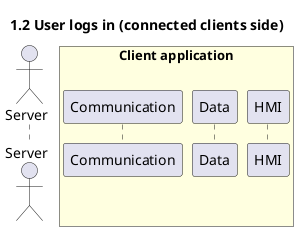 @startuml 1.2 User logs in (connected clients side)
title 1.2 User logs in (connected clients side)

actor "Server" as server
box "Client application" #LightYellow
    participant "Communication" as com
    participant "Data" as data
    participant "HMI" as hmi
end box

@enduml